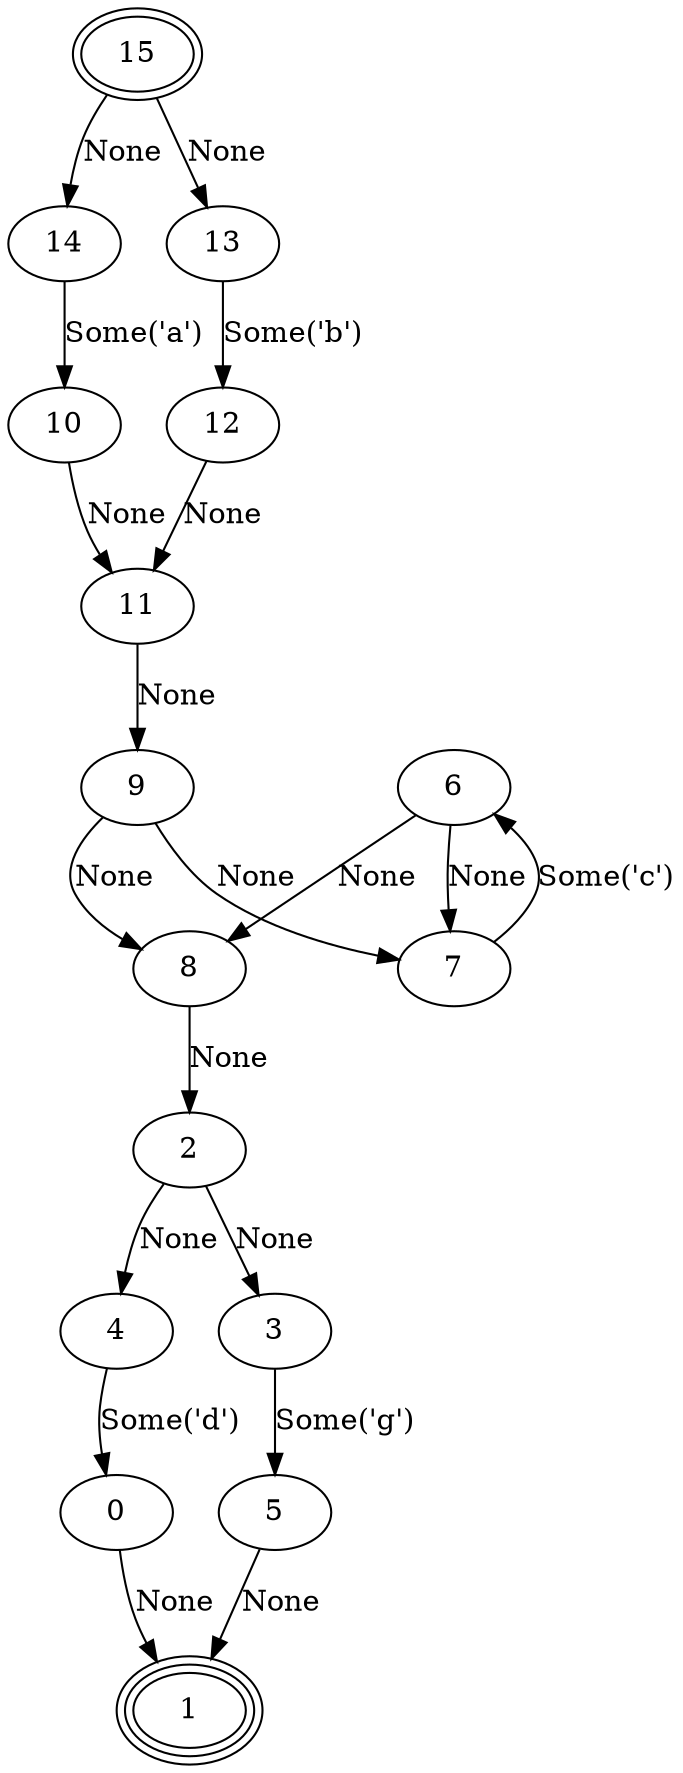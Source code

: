 digraph G {
1 [peripheries=3];
15 [peripheries=2];
4 -> 0 [ label="Some('d')" ];
0 -> 1 [ label="None" ];
2 -> 3 [ label="None" ];
2 -> 4 [ label="None" ];
8 -> 2 [ label="None" ];
7 -> 6 [ label="Some('c')" ];
10 -> 11 [ label="None" ];
9 -> 7 [ label="None" ];
9 -> 8 [ label="None" ];
3 -> 5 [ label="Some('g')" ];
13 -> 12 [ label="Some('b')" ];
15 -> 13 [ label="None" ];
15 -> 14 [ label="None" ];
14 -> 10 [ label="Some('a')" ];
5 -> 1 [ label="None" ];
6 -> 7 [ label="None" ];
6 -> 8 [ label="None" ];
11 -> 9 [ label="None" ];
12 -> 11 [ label="None" ];
}
